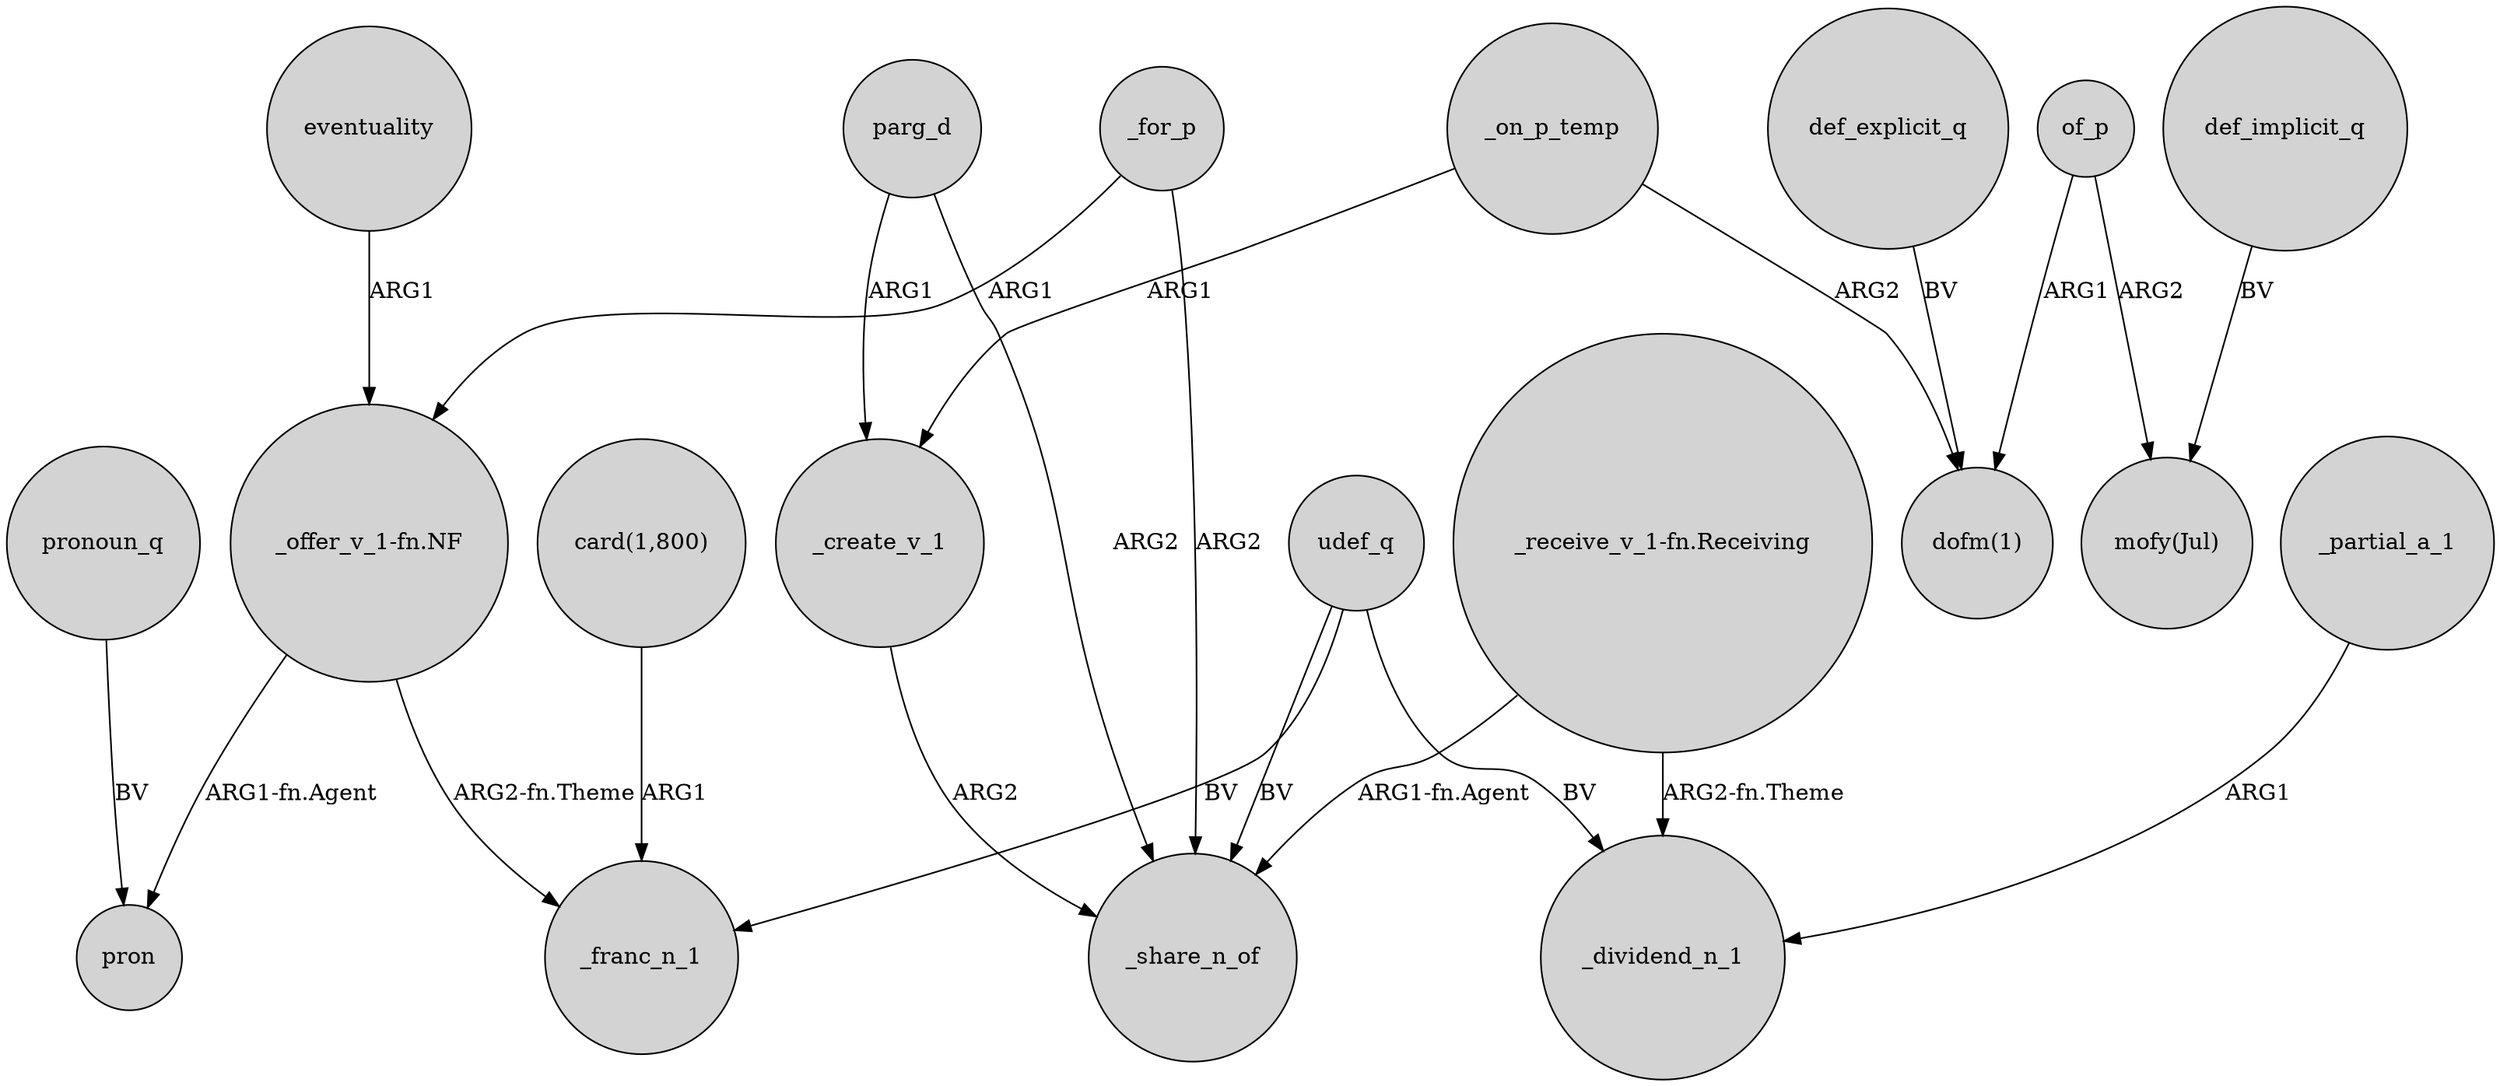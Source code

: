 digraph {
	node [shape=circle style=filled]
	eventuality -> "_offer_v_1-fn.NF" [label=ARG1]
	parg_d -> _share_n_of [label=ARG2]
	def_implicit_q -> "mofy(Jul)" [label=BV]
	parg_d -> _create_v_1 [label=ARG1]
	_create_v_1 -> _share_n_of [label=ARG2]
	"_receive_v_1-fn.Receiving" -> _share_n_of [label="ARG1-fn.Agent"]
	_for_p -> "_offer_v_1-fn.NF" [label=ARG1]
	_for_p -> _share_n_of [label=ARG2]
	_partial_a_1 -> _dividend_n_1 [label=ARG1]
	_on_p_temp -> _create_v_1 [label=ARG1]
	of_p -> "mofy(Jul)" [label=ARG2]
	"card(1,800)" -> _franc_n_1 [label=ARG1]
	pronoun_q -> pron [label=BV]
	"_receive_v_1-fn.Receiving" -> _dividend_n_1 [label="ARG2-fn.Theme"]
	def_explicit_q -> "dofm(1)" [label=BV]
	udef_q -> _share_n_of [label=BV]
	"_offer_v_1-fn.NF" -> _franc_n_1 [label="ARG2-fn.Theme"]
	udef_q -> _dividend_n_1 [label=BV]
	udef_q -> _franc_n_1 [label=BV]
	_on_p_temp -> "dofm(1)" [label=ARG2]
	of_p -> "dofm(1)" [label=ARG1]
	"_offer_v_1-fn.NF" -> pron [label="ARG1-fn.Agent"]
}
